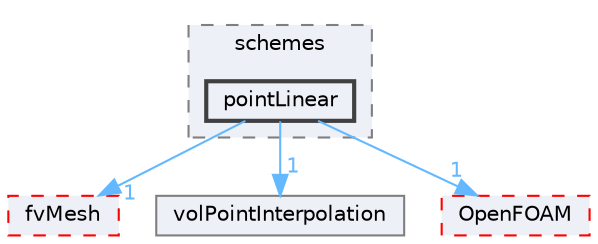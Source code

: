 digraph "src/finiteVolume/interpolation/surfaceInterpolation/schemes/pointLinear"
{
 // LATEX_PDF_SIZE
  bgcolor="transparent";
  edge [fontname=Helvetica,fontsize=10,labelfontname=Helvetica,labelfontsize=10];
  node [fontname=Helvetica,fontsize=10,shape=box,height=0.2,width=0.4];
  compound=true
  subgraph clusterdir_deb7d71175aa940c147966c547ebcb7e {
    graph [ bgcolor="#edf0f7", pencolor="grey50", label="schemes", fontname=Helvetica,fontsize=10 style="filled,dashed", URL="dir_deb7d71175aa940c147966c547ebcb7e.html",tooltip=""]
  dir_5ac8fdebc958cd976c68be2e995d5722 [label="pointLinear", fillcolor="#edf0f7", color="grey25", style="filled,bold", URL="dir_5ac8fdebc958cd976c68be2e995d5722.html",tooltip=""];
  }
  dir_c382fa095c9c33d8673c0dd60aaef275 [label="fvMesh", fillcolor="#edf0f7", color="red", style="filled,dashed", URL="dir_c382fa095c9c33d8673c0dd60aaef275.html",tooltip=""];
  dir_dd9fc39a8f9a2ae23f0e64eaf0f03929 [label="volPointInterpolation", fillcolor="#edf0f7", color="grey50", style="filled", URL="dir_dd9fc39a8f9a2ae23f0e64eaf0f03929.html",tooltip=""];
  dir_c5473ff19b20e6ec4dfe5c310b3778a8 [label="OpenFOAM", fillcolor="#edf0f7", color="red", style="filled,dashed", URL="dir_c5473ff19b20e6ec4dfe5c310b3778a8.html",tooltip=""];
  dir_5ac8fdebc958cd976c68be2e995d5722->dir_c382fa095c9c33d8673c0dd60aaef275 [headlabel="1", labeldistance=1.5 headhref="dir_002946_001544.html" href="dir_002946_001544.html" color="steelblue1" fontcolor="steelblue1"];
  dir_5ac8fdebc958cd976c68be2e995d5722->dir_c5473ff19b20e6ec4dfe5c310b3778a8 [headlabel="1", labeldistance=1.5 headhref="dir_002946_002695.html" href="dir_002946_002695.html" color="steelblue1" fontcolor="steelblue1"];
  dir_5ac8fdebc958cd976c68be2e995d5722->dir_dd9fc39a8f9a2ae23f0e64eaf0f03929 [headlabel="1", labeldistance=1.5 headhref="dir_002946_004300.html" href="dir_002946_004300.html" color="steelblue1" fontcolor="steelblue1"];
}
